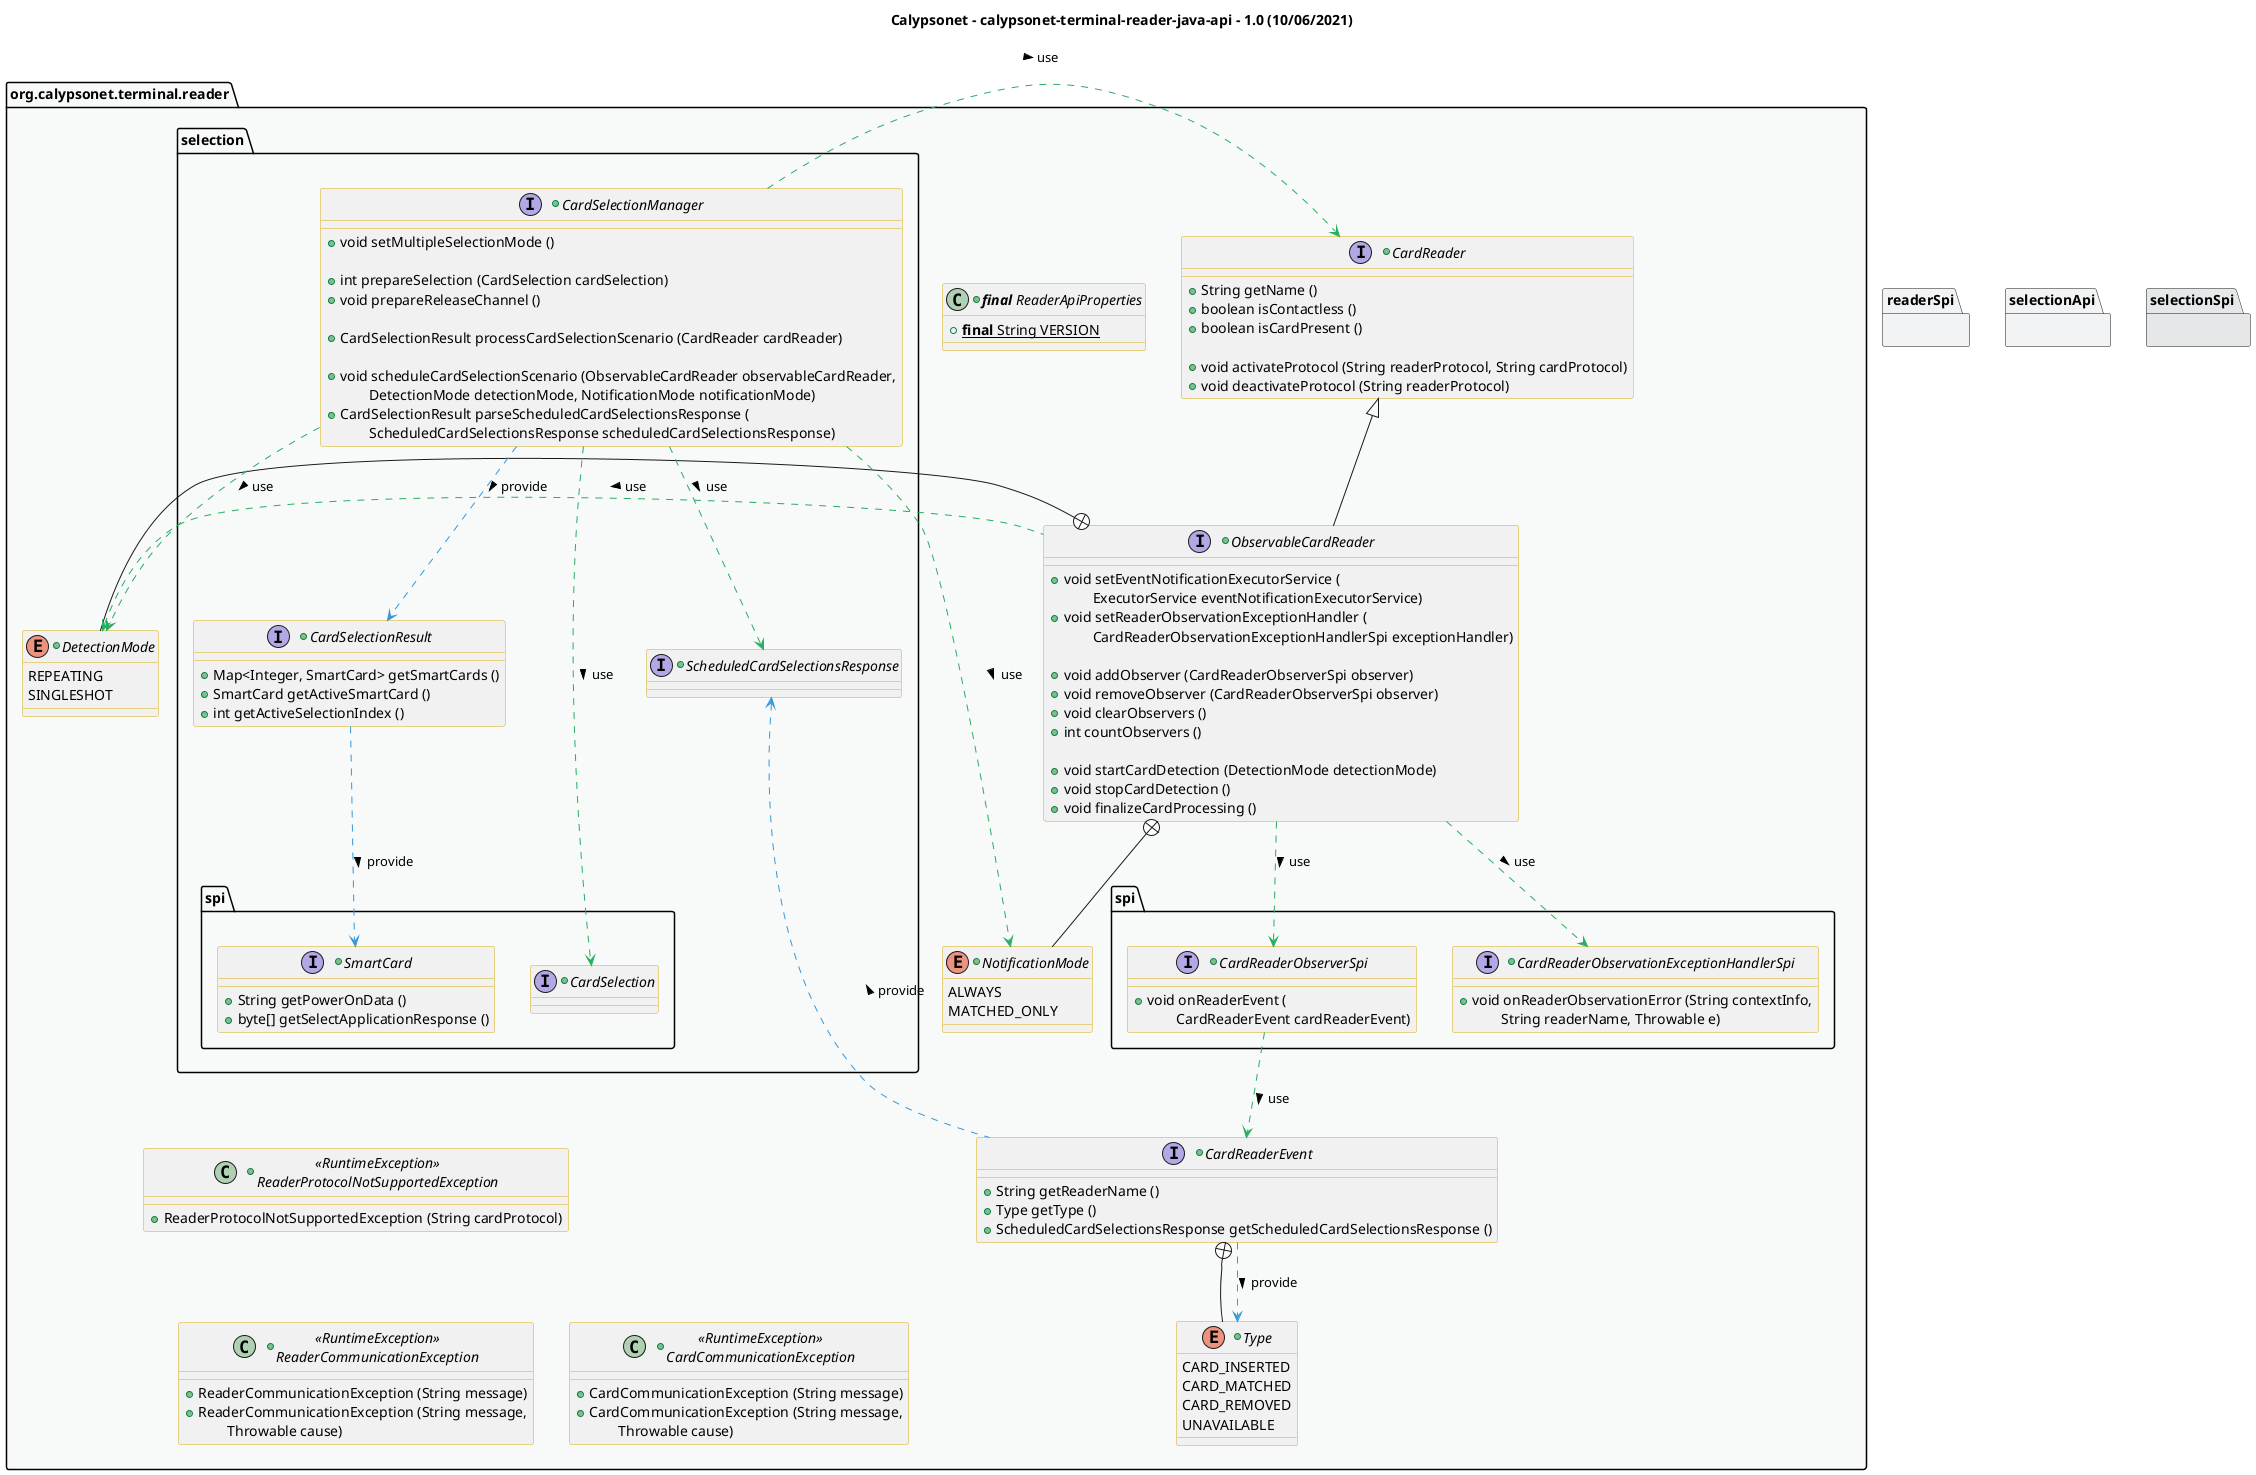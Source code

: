 @startuml
title
    Calypsonet - calypsonet-terminal-reader-java-api - 1.0 (10/06/2021)
end title

' == THEME ==

'Couleurs issues de : https://htmlcolorcodes.com/fr/tableau-de-couleur/tableau-de-couleur-design-plat/
!define C_GREY1 F8F9F9
!define C_GREY2 F2F3F4
!define C_GREY3 E5E7E9
!define C_GREY4 D7DBDD
!define C_GREY5 CACFD2
!define C_GREY6 BDC3C7
!define C_LINK 3498DB
!define C_USE 27AE60

skinparam Shadowing false
skinparam ClassFontStyle italic
skinparam ClassBorderColor #D4AC0D
skinparam stereotypeABorderColor #A9DCDF
skinparam stereotypeIBorderColor #B4A7E5
skinparam stereotypeCBorderColor #ADD1B2
skinparam stereotypeEBorderColor #EB93DF
' Red
skinparam ClassBackgroundColor<<red>> #FDEDEC
skinparam ClassBorderColor<<red>> #E74C3C
hide <<red>> stereotype
' Purple
skinparam ClassBackgroundColor<<purple>> #F4ECF7
skinparam ClassBorderColor<<purple>> #8E44AD
hide <<purple>> stereotype
' blue
skinparam ClassBackgroundColor<<blue>> #EBF5FB
skinparam ClassBorderColor<<blue>> #3498DB
hide <<blue>> stereotype
' Green
skinparam ClassBackgroundColor<<green>> #E9F7EF
skinparam ClassBorderColor<<green>> #27AE60
hide <<green>> stereotype
' Grey
skinparam ClassBackgroundColor<<grey>> #EAECEE
skinparam ClassBorderColor<<grey>> #2C3E50
hide <<grey>> stereotype

' == CONTENT ==

package "org.calypsonet.terminal.reader" as readerApi {
    ' SERVICE
    together {
        +class "**final** ReaderApiProperties" as ApiProperties {
            +{static} **final** String VERSION
        }
        +interface CardReader {
            +String getName ()
            +boolean isContactless ()
            +boolean isCardPresent ()

            +void activateProtocol (String readerProtocol, String cardProtocol)
            +void deactivateProtocol (String readerProtocol)
        }
        +interface ObservableCardReader extends CardReader {
            +void setEventNotificationExecutorService (
                \tExecutorService eventNotificationExecutorService)
            +void setReaderObservationExceptionHandler (
                \tCardReaderObservationExceptionHandlerSpi exceptionHandler)

            +void addObserver (CardReaderObserverSpi observer)
            +void removeObserver (CardReaderObserverSpi observer)
            +void clearObservers ()
            +int countObservers ()

            +void startCardDetection (DetectionMode detectionMode)
            +void stopCardDetection ()
            +void finalizeCardProcessing ()
        }
        +enum DetectionMode {
            REPEATING
            SINGLESHOT
        }
        +enum NotificationMode {
            ALWAYS
            MATCHED_ONLY
        }
        +interface CardReaderEvent {
            +String getReaderName ()
            +Type getType ()
            +ScheduledCardSelectionsResponse getScheduledCardSelectionsResponse ()
        }
        +enum "Type" as CardReaderEventType {
            CARD_INSERTED
            CARD_MATCHED
            CARD_REMOVED
            UNAVAILABLE
        }
        ' SPI
        package "spi" as readerSpi {
            +interface CardReaderObserverSpi {
                +void onReaderEvent (
                    \tCardReaderEvent cardReaderEvent)
            }
            +interface CardReaderObservationExceptionHandlerSpi {
                +void onReaderObservationError (String contextInfo,
                    \tString readerName, Throwable e)
            }
        }
    }

    ' SELECTION
    package "selection" as selectionApi {
        ' Selection
        +interface CardSelectionManager {
            +void setMultipleSelectionMode ()

            +int prepareSelection (CardSelection cardSelection)
            +void prepareReleaseChannel ()

            +CardSelectionResult processCardSelectionScenario (CardReader cardReader)

            +void scheduleCardSelectionScenario (ObservableCardReader observableCardReader,
                \tDetectionMode detectionMode, NotificationMode notificationMode)
            +CardSelectionResult parseScheduledCardSelectionsResponse (
                \tScheduledCardSelectionsResponse scheduledCardSelectionsResponse)
        }

        ' Card Extension SPI
        package "spi" as selectionSpi {
            +interface CardSelection {
            }
            +interface "SmartCard" as SmartCard {
                +String getPowerOnData ()
                +byte[] getSelectApplicationResponse ()
            }
        }
        +interface CardSelectionResult {
            +Map<Integer, SmartCard> getSmartCards ()
            +SmartCard getActiveSmartCard ()
            +int getActiveSelectionIndex ()
        }
        +interface ScheduledCardSelectionsResponse {
        }
    }
    ' EXCEPTIONS
    'together {
        +class "<<RuntimeException>>\nReaderCommunicationException" as ReaderCommunicationException {
            +ReaderCommunicationException (String message)
            +ReaderCommunicationException (String message,
                \tThrowable cause)
        }
        +class "<<RuntimeException>>\nReaderProtocolNotSupportedException" as ReaderProtocolNotSupportedException {
            +ReaderProtocolNotSupportedException (String cardProtocol)
        }
        +class "<<RuntimeException>>\nCardCommunicationException" as CardCommunicationException {
            +CardCommunicationException (String message)
            +CardCommunicationException (String message,
                \tThrowable cause)
        }
    '}
}

' Associations

ObservableCardReader +-- NotificationMode
ObservableCardReader +-left- DetectionMode
ObservableCardReader .left.> DetectionMode #C_USE : use >
ObservableCardReader ..> CardReaderObservationExceptionHandlerSpi #C_USE : use >

CardReaderEvent +-- CardReaderEventType
CardReaderEvent ..> CardReaderEventType #C_LINK : provide >
CardReaderEvent .up.> ScheduledCardSelectionsResponse #C_LINK : provide >

CardSelectionResult ..> SmartCard #C_LINK : provide >

CardSelectionManager ..> CardSelection #C_USE : use >
CardSelectionManager ..> ScheduledCardSelectionsResponse #C_USE : use >
CardSelectionManager ..> CardSelectionResult #C_LINK : provide >
CardSelectionManager .right.> CardReader #C_USE : use >
CardSelectionManager ..> NotificationMode #C_USE : use >
CardSelectionManager ..> DetectionMode #C_USE : use >

ObservableCardReader ..> CardReaderObserverSpi #C_USE : use >

CardReaderObserverSpi ..> CardReaderEvent #C_USE : use >

' == LAYOUT ==

SmartCard -[hidden]- ReaderProtocolNotSupportedException
ReaderProtocolNotSupportedException -[hidden]- ReaderCommunicationException
ReaderCommunicationException -[hidden]right- CardCommunicationException

' == STYLE ==

package readerApi #C_GREY1 {}
package readerSpi #C_GREY2 {}
package selectionApi #C_GREY2 {}
package selectionSpi #C_GREY3 {}

@enduml